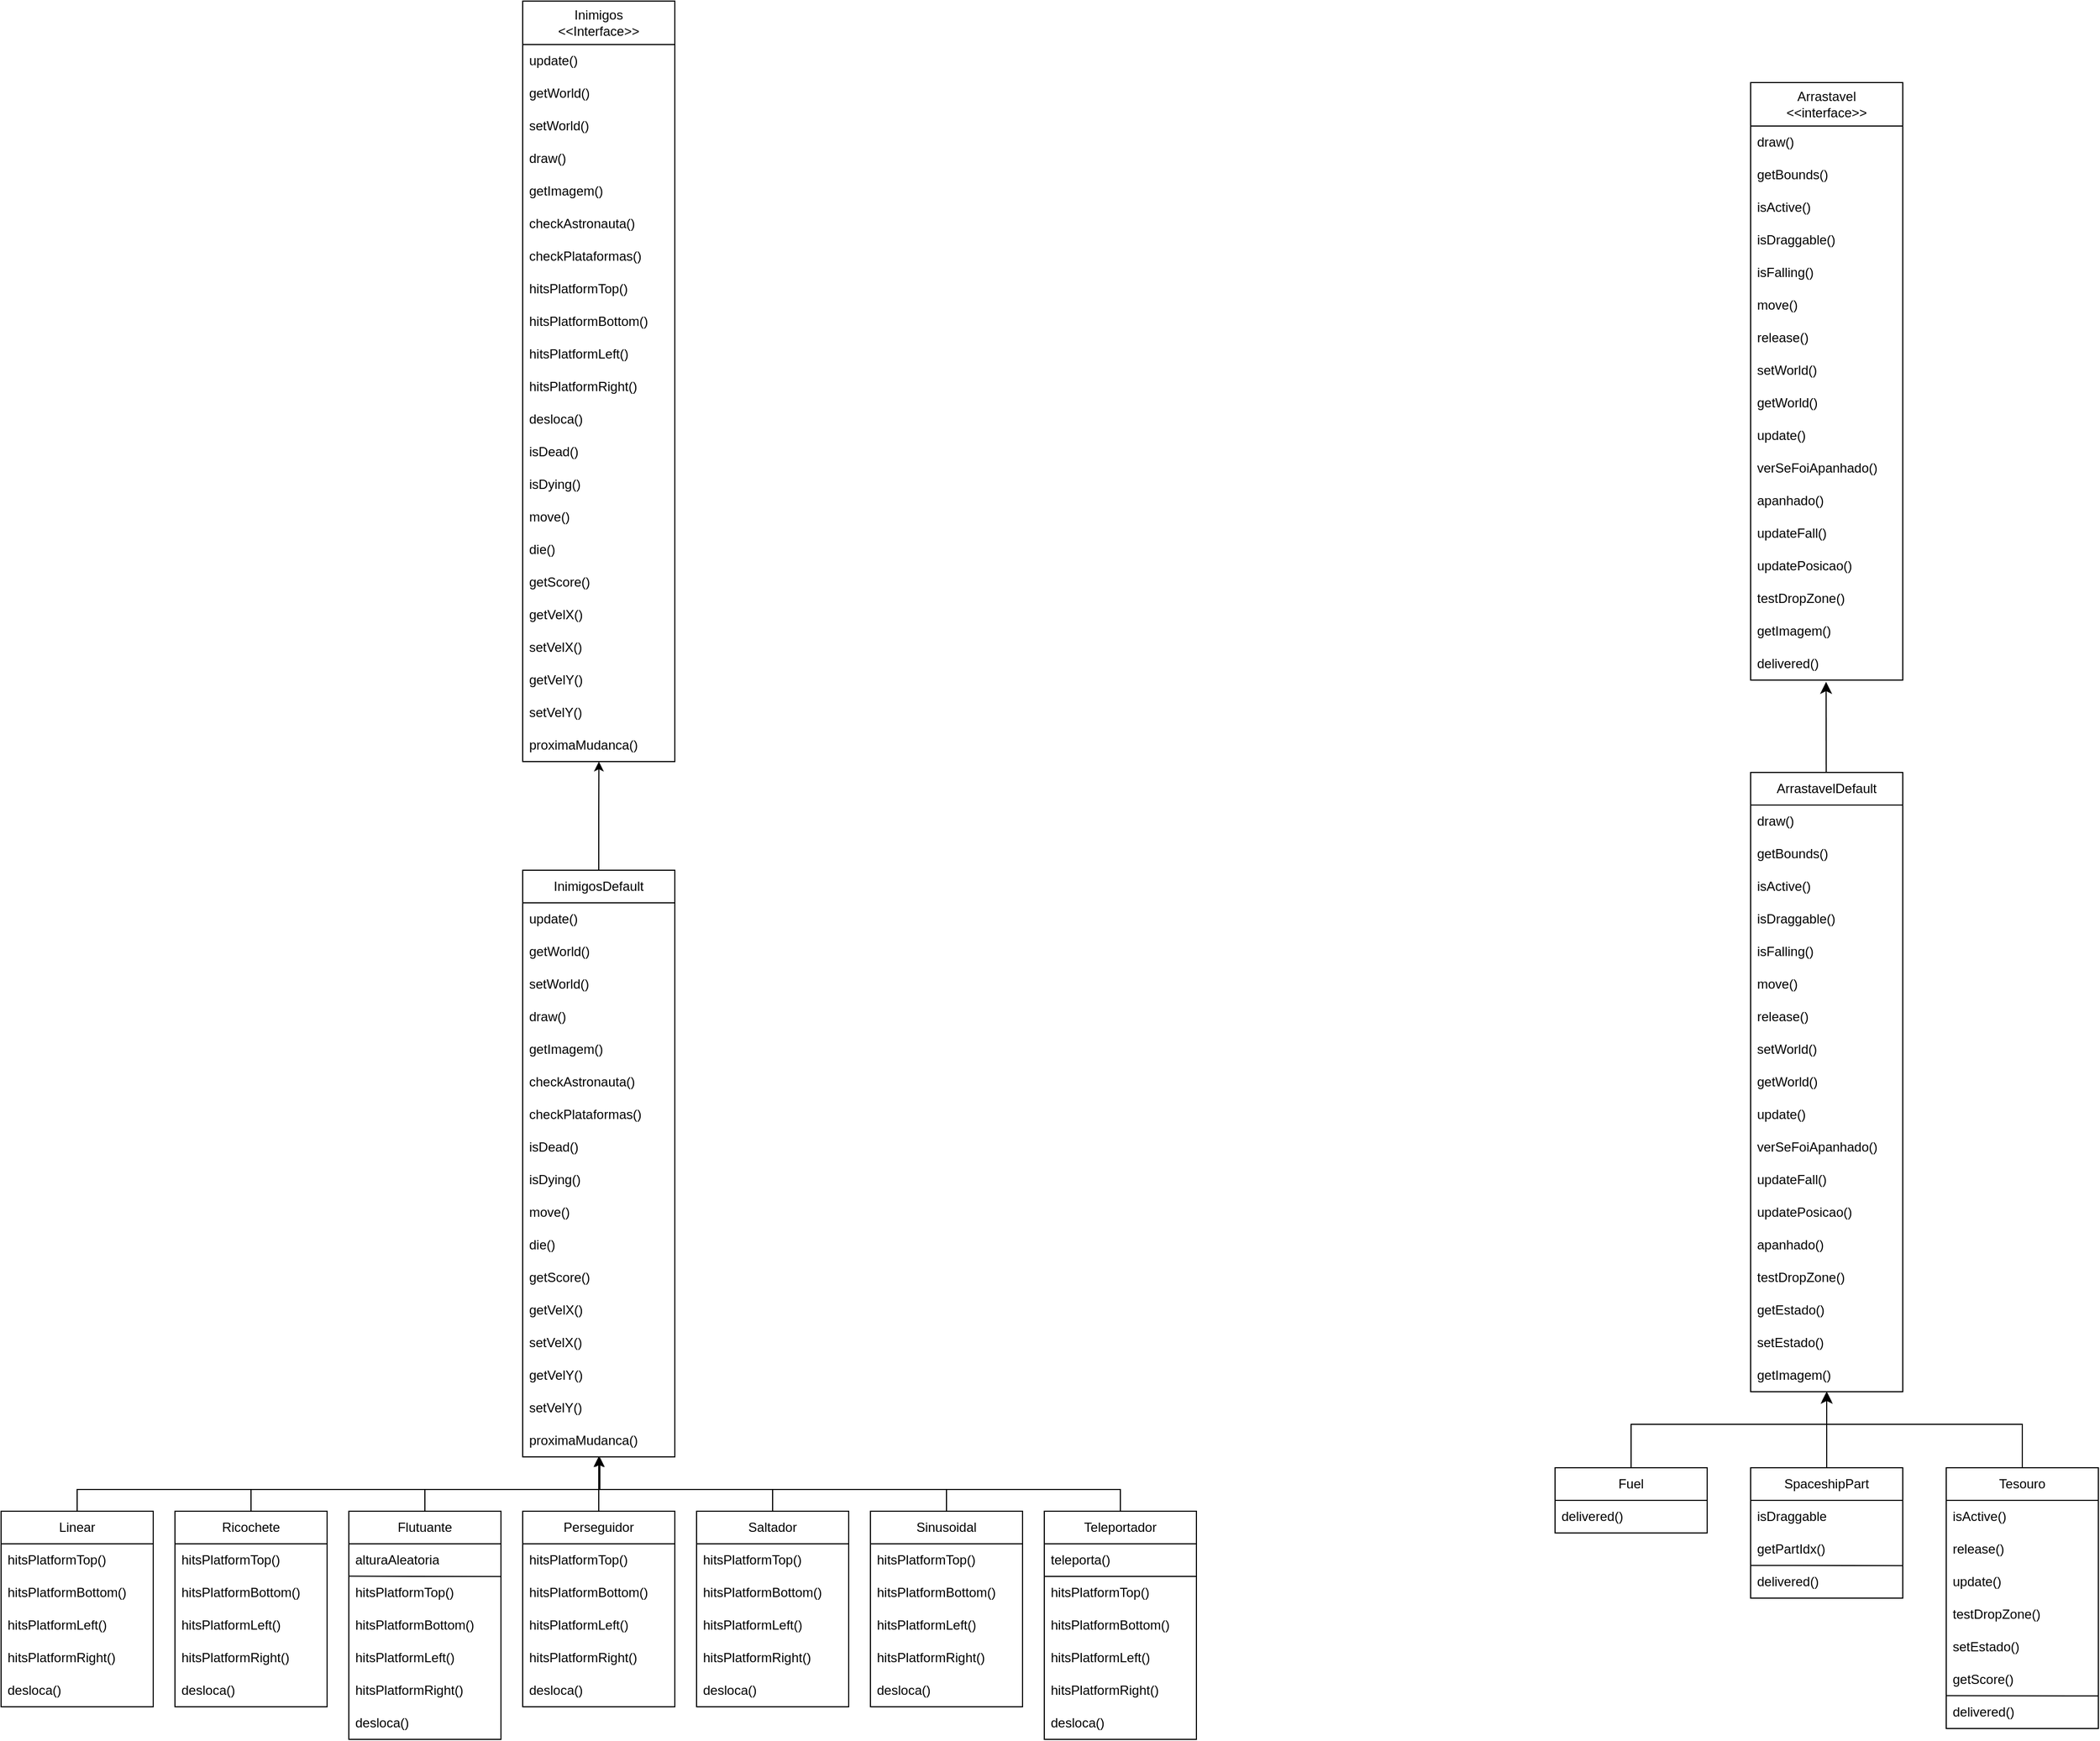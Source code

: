 <mxfile version="27.0.6">
  <diagram id="C5RBs43oDa-KdzZeNtuy" name="Page-1">
    <mxGraphModel dx="2977" dy="1703" grid="1" gridSize="10" guides="1" tooltips="1" connect="1" arrows="1" fold="1" page="1" pageScale="1" pageWidth="2200" pageHeight="1700" math="0" shadow="0">
      <root>
        <mxCell id="WIyWlLk6GJQsqaUBKTNV-0" />
        <mxCell id="WIyWlLk6GJQsqaUBKTNV-1" parent="WIyWlLk6GJQsqaUBKTNV-0" />
        <mxCell id="ZHWAbH3Y5k_qaBBGSIv_-0" value="&lt;div&gt;Inimigos&lt;/div&gt;&lt;div&gt;&amp;lt;&amp;lt;Interface&amp;gt;&amp;gt;&lt;/div&gt;" style="swimlane;fontStyle=0;childLayout=stackLayout;horizontal=1;startSize=40;horizontalStack=0;resizeParent=1;resizeParentMax=0;resizeLast=0;collapsible=1;marginBottom=0;whiteSpace=wrap;html=1;" parent="WIyWlLk6GJQsqaUBKTNV-1" vertex="1">
          <mxGeometry x="520" y="50" width="140" height="700" as="geometry" />
        </mxCell>
        <mxCell id="ZHWAbH3Y5k_qaBBGSIv_-1" value="update()" style="text;strokeColor=none;fillColor=none;align=left;verticalAlign=middle;spacingLeft=4;spacingRight=4;overflow=hidden;points=[[0,0.5],[1,0.5]];portConstraint=eastwest;rotatable=0;whiteSpace=wrap;html=1;" parent="ZHWAbH3Y5k_qaBBGSIv_-0" vertex="1">
          <mxGeometry y="40" width="140" height="30" as="geometry" />
        </mxCell>
        <mxCell id="ZHWAbH3Y5k_qaBBGSIv_-2" value="getWorld()" style="text;strokeColor=none;fillColor=none;align=left;verticalAlign=middle;spacingLeft=4;spacingRight=4;overflow=hidden;points=[[0,0.5],[1,0.5]];portConstraint=eastwest;rotatable=0;whiteSpace=wrap;html=1;" parent="ZHWAbH3Y5k_qaBBGSIv_-0" vertex="1">
          <mxGeometry y="70" width="140" height="30" as="geometry" />
        </mxCell>
        <mxCell id="ZHWAbH3Y5k_qaBBGSIv_-3" value="setWorld()" style="text;strokeColor=none;fillColor=none;align=left;verticalAlign=middle;spacingLeft=4;spacingRight=4;overflow=hidden;points=[[0,0.5],[1,0.5]];portConstraint=eastwest;rotatable=0;whiteSpace=wrap;html=1;" parent="ZHWAbH3Y5k_qaBBGSIv_-0" vertex="1">
          <mxGeometry y="100" width="140" height="30" as="geometry" />
        </mxCell>
        <mxCell id="ZHWAbH3Y5k_qaBBGSIv_-4" value="draw()" style="text;strokeColor=none;fillColor=none;align=left;verticalAlign=middle;spacingLeft=4;spacingRight=4;overflow=hidden;points=[[0,0.5],[1,0.5]];portConstraint=eastwest;rotatable=0;whiteSpace=wrap;html=1;" parent="ZHWAbH3Y5k_qaBBGSIv_-0" vertex="1">
          <mxGeometry y="130" width="140" height="30" as="geometry" />
        </mxCell>
        <mxCell id="ZHWAbH3Y5k_qaBBGSIv_-5" value="getImagem()" style="text;strokeColor=none;fillColor=none;align=left;verticalAlign=middle;spacingLeft=4;spacingRight=4;overflow=hidden;points=[[0,0.5],[1,0.5]];portConstraint=eastwest;rotatable=0;whiteSpace=wrap;html=1;" parent="ZHWAbH3Y5k_qaBBGSIv_-0" vertex="1">
          <mxGeometry y="160" width="140" height="30" as="geometry" />
        </mxCell>
        <mxCell id="ZHWAbH3Y5k_qaBBGSIv_-6" value="checkAstronauta()" style="text;strokeColor=none;fillColor=none;align=left;verticalAlign=middle;spacingLeft=4;spacingRight=4;overflow=hidden;points=[[0,0.5],[1,0.5]];portConstraint=eastwest;rotatable=0;whiteSpace=wrap;html=1;" parent="ZHWAbH3Y5k_qaBBGSIv_-0" vertex="1">
          <mxGeometry y="190" width="140" height="30" as="geometry" />
        </mxCell>
        <mxCell id="ZHWAbH3Y5k_qaBBGSIv_-7" value="checkPlataformas()" style="text;strokeColor=none;fillColor=none;align=left;verticalAlign=middle;spacingLeft=4;spacingRight=4;overflow=hidden;points=[[0,0.5],[1,0.5]];portConstraint=eastwest;rotatable=0;whiteSpace=wrap;html=1;" parent="ZHWAbH3Y5k_qaBBGSIv_-0" vertex="1">
          <mxGeometry y="220" width="140" height="30" as="geometry" />
        </mxCell>
        <mxCell id="ZHWAbH3Y5k_qaBBGSIv_-8" value="hitsPlatformTop()" style="text;strokeColor=none;fillColor=none;align=left;verticalAlign=middle;spacingLeft=4;spacingRight=4;overflow=hidden;points=[[0,0.5],[1,0.5]];portConstraint=eastwest;rotatable=0;whiteSpace=wrap;html=1;" parent="ZHWAbH3Y5k_qaBBGSIv_-0" vertex="1">
          <mxGeometry y="250" width="140" height="30" as="geometry" />
        </mxCell>
        <mxCell id="ZHWAbH3Y5k_qaBBGSIv_-9" value="hitsPlatformBottom()" style="text;strokeColor=none;fillColor=none;align=left;verticalAlign=middle;spacingLeft=4;spacingRight=4;overflow=hidden;points=[[0,0.5],[1,0.5]];portConstraint=eastwest;rotatable=0;whiteSpace=wrap;html=1;" parent="ZHWAbH3Y5k_qaBBGSIv_-0" vertex="1">
          <mxGeometry y="280" width="140" height="30" as="geometry" />
        </mxCell>
        <mxCell id="ZHWAbH3Y5k_qaBBGSIv_-10" value="hitsPlatformLeft()" style="text;strokeColor=none;fillColor=none;align=left;verticalAlign=middle;spacingLeft=4;spacingRight=4;overflow=hidden;points=[[0,0.5],[1,0.5]];portConstraint=eastwest;rotatable=0;whiteSpace=wrap;html=1;" parent="ZHWAbH3Y5k_qaBBGSIv_-0" vertex="1">
          <mxGeometry y="310" width="140" height="30" as="geometry" />
        </mxCell>
        <mxCell id="ZHWAbH3Y5k_qaBBGSIv_-11" value="hitsPlatformRight()" style="text;strokeColor=none;fillColor=none;align=left;verticalAlign=middle;spacingLeft=4;spacingRight=4;overflow=hidden;points=[[0,0.5],[1,0.5]];portConstraint=eastwest;rotatable=0;whiteSpace=wrap;html=1;" parent="ZHWAbH3Y5k_qaBBGSIv_-0" vertex="1">
          <mxGeometry y="340" width="140" height="30" as="geometry" />
        </mxCell>
        <mxCell id="ZHWAbH3Y5k_qaBBGSIv_-12" value="desloca()" style="text;strokeColor=none;fillColor=none;align=left;verticalAlign=middle;spacingLeft=4;spacingRight=4;overflow=hidden;points=[[0,0.5],[1,0.5]];portConstraint=eastwest;rotatable=0;whiteSpace=wrap;html=1;" parent="ZHWAbH3Y5k_qaBBGSIv_-0" vertex="1">
          <mxGeometry y="370" width="140" height="30" as="geometry" />
        </mxCell>
        <mxCell id="ZHWAbH3Y5k_qaBBGSIv_-13" value="isDead()" style="text;strokeColor=none;fillColor=none;align=left;verticalAlign=middle;spacingLeft=4;spacingRight=4;overflow=hidden;points=[[0,0.5],[1,0.5]];portConstraint=eastwest;rotatable=0;whiteSpace=wrap;html=1;" parent="ZHWAbH3Y5k_qaBBGSIv_-0" vertex="1">
          <mxGeometry y="400" width="140" height="30" as="geometry" />
        </mxCell>
        <mxCell id="ZHWAbH3Y5k_qaBBGSIv_-14" value="isDying()" style="text;strokeColor=none;fillColor=none;align=left;verticalAlign=middle;spacingLeft=4;spacingRight=4;overflow=hidden;points=[[0,0.5],[1,0.5]];portConstraint=eastwest;rotatable=0;whiteSpace=wrap;html=1;" parent="ZHWAbH3Y5k_qaBBGSIv_-0" vertex="1">
          <mxGeometry y="430" width="140" height="30" as="geometry" />
        </mxCell>
        <mxCell id="ZHWAbH3Y5k_qaBBGSIv_-15" value="move()" style="text;strokeColor=none;fillColor=none;align=left;verticalAlign=middle;spacingLeft=4;spacingRight=4;overflow=hidden;points=[[0,0.5],[1,0.5]];portConstraint=eastwest;rotatable=0;whiteSpace=wrap;html=1;" parent="ZHWAbH3Y5k_qaBBGSIv_-0" vertex="1">
          <mxGeometry y="460" width="140" height="30" as="geometry" />
        </mxCell>
        <mxCell id="ZHWAbH3Y5k_qaBBGSIv_-16" value="die()" style="text;strokeColor=none;fillColor=none;align=left;verticalAlign=middle;spacingLeft=4;spacingRight=4;overflow=hidden;points=[[0,0.5],[1,0.5]];portConstraint=eastwest;rotatable=0;whiteSpace=wrap;html=1;" parent="ZHWAbH3Y5k_qaBBGSIv_-0" vertex="1">
          <mxGeometry y="490" width="140" height="30" as="geometry" />
        </mxCell>
        <mxCell id="ZHWAbH3Y5k_qaBBGSIv_-17" value="getScore()" style="text;strokeColor=none;fillColor=none;align=left;verticalAlign=middle;spacingLeft=4;spacingRight=4;overflow=hidden;points=[[0,0.5],[1,0.5]];portConstraint=eastwest;rotatable=0;whiteSpace=wrap;html=1;" parent="ZHWAbH3Y5k_qaBBGSIv_-0" vertex="1">
          <mxGeometry y="520" width="140" height="30" as="geometry" />
        </mxCell>
        <mxCell id="ZHWAbH3Y5k_qaBBGSIv_-18" value="getVelX()" style="text;strokeColor=none;fillColor=none;align=left;verticalAlign=middle;spacingLeft=4;spacingRight=4;overflow=hidden;points=[[0,0.5],[1,0.5]];portConstraint=eastwest;rotatable=0;whiteSpace=wrap;html=1;" parent="ZHWAbH3Y5k_qaBBGSIv_-0" vertex="1">
          <mxGeometry y="550" width="140" height="30" as="geometry" />
        </mxCell>
        <mxCell id="ZHWAbH3Y5k_qaBBGSIv_-19" value="setVelX()" style="text;strokeColor=none;fillColor=none;align=left;verticalAlign=middle;spacingLeft=4;spacingRight=4;overflow=hidden;points=[[0,0.5],[1,0.5]];portConstraint=eastwest;rotatable=0;whiteSpace=wrap;html=1;" parent="ZHWAbH3Y5k_qaBBGSIv_-0" vertex="1">
          <mxGeometry y="580" width="140" height="30" as="geometry" />
        </mxCell>
        <mxCell id="ZHWAbH3Y5k_qaBBGSIv_-20" value="getVelY()" style="text;strokeColor=none;fillColor=none;align=left;verticalAlign=middle;spacingLeft=4;spacingRight=4;overflow=hidden;points=[[0,0.5],[1,0.5]];portConstraint=eastwest;rotatable=0;whiteSpace=wrap;html=1;" parent="ZHWAbH3Y5k_qaBBGSIv_-0" vertex="1">
          <mxGeometry y="610" width="140" height="30" as="geometry" />
        </mxCell>
        <mxCell id="ZHWAbH3Y5k_qaBBGSIv_-21" value="setVelY()" style="text;strokeColor=none;fillColor=none;align=left;verticalAlign=middle;spacingLeft=4;spacingRight=4;overflow=hidden;points=[[0,0.5],[1,0.5]];portConstraint=eastwest;rotatable=0;whiteSpace=wrap;html=1;" parent="ZHWAbH3Y5k_qaBBGSIv_-0" vertex="1">
          <mxGeometry y="640" width="140" height="30" as="geometry" />
        </mxCell>
        <mxCell id="ZHWAbH3Y5k_qaBBGSIv_-22" value="proximaMudanca()" style="text;strokeColor=none;fillColor=none;align=left;verticalAlign=middle;spacingLeft=4;spacingRight=4;overflow=hidden;points=[[0,0.5],[1,0.5]];portConstraint=eastwest;rotatable=0;whiteSpace=wrap;html=1;" parent="ZHWAbH3Y5k_qaBBGSIv_-0" vertex="1">
          <mxGeometry y="670" width="140" height="30" as="geometry" />
        </mxCell>
        <mxCell id="ZHWAbH3Y5k_qaBBGSIv_-23" value="InimigosDefault" style="swimlane;fontStyle=0;childLayout=stackLayout;horizontal=1;startSize=30;horizontalStack=0;resizeParent=1;resizeParentMax=0;resizeLast=0;collapsible=1;marginBottom=0;whiteSpace=wrap;html=1;" parent="WIyWlLk6GJQsqaUBKTNV-1" vertex="1">
          <mxGeometry x="520" y="850" width="140" height="540" as="geometry" />
        </mxCell>
        <mxCell id="ZHWAbH3Y5k_qaBBGSIv_-24" value="update()" style="text;strokeColor=none;fillColor=none;align=left;verticalAlign=middle;spacingLeft=4;spacingRight=4;overflow=hidden;points=[[0,0.5],[1,0.5]];portConstraint=eastwest;rotatable=0;whiteSpace=wrap;html=1;" parent="ZHWAbH3Y5k_qaBBGSIv_-23" vertex="1">
          <mxGeometry y="30" width="140" height="30" as="geometry" />
        </mxCell>
        <mxCell id="ZHWAbH3Y5k_qaBBGSIv_-25" value="getWorld()" style="text;strokeColor=none;fillColor=none;align=left;verticalAlign=middle;spacingLeft=4;spacingRight=4;overflow=hidden;points=[[0,0.5],[1,0.5]];portConstraint=eastwest;rotatable=0;whiteSpace=wrap;html=1;" parent="ZHWAbH3Y5k_qaBBGSIv_-23" vertex="1">
          <mxGeometry y="60" width="140" height="30" as="geometry" />
        </mxCell>
        <mxCell id="ZHWAbH3Y5k_qaBBGSIv_-26" value="setWorld()" style="text;strokeColor=none;fillColor=none;align=left;verticalAlign=middle;spacingLeft=4;spacingRight=4;overflow=hidden;points=[[0,0.5],[1,0.5]];portConstraint=eastwest;rotatable=0;whiteSpace=wrap;html=1;" parent="ZHWAbH3Y5k_qaBBGSIv_-23" vertex="1">
          <mxGeometry y="90" width="140" height="30" as="geometry" />
        </mxCell>
        <mxCell id="ZHWAbH3Y5k_qaBBGSIv_-27" value="draw()" style="text;strokeColor=none;fillColor=none;align=left;verticalAlign=middle;spacingLeft=4;spacingRight=4;overflow=hidden;points=[[0,0.5],[1,0.5]];portConstraint=eastwest;rotatable=0;whiteSpace=wrap;html=1;" parent="ZHWAbH3Y5k_qaBBGSIv_-23" vertex="1">
          <mxGeometry y="120" width="140" height="30" as="geometry" />
        </mxCell>
        <mxCell id="ZHWAbH3Y5k_qaBBGSIv_-28" value="getImagem()" style="text;strokeColor=none;fillColor=none;align=left;verticalAlign=middle;spacingLeft=4;spacingRight=4;overflow=hidden;points=[[0,0.5],[1,0.5]];portConstraint=eastwest;rotatable=0;whiteSpace=wrap;html=1;" parent="ZHWAbH3Y5k_qaBBGSIv_-23" vertex="1">
          <mxGeometry y="150" width="140" height="30" as="geometry" />
        </mxCell>
        <mxCell id="ZHWAbH3Y5k_qaBBGSIv_-29" value="checkAstronauta()" style="text;strokeColor=none;fillColor=none;align=left;verticalAlign=middle;spacingLeft=4;spacingRight=4;overflow=hidden;points=[[0,0.5],[1,0.5]];portConstraint=eastwest;rotatable=0;whiteSpace=wrap;html=1;" parent="ZHWAbH3Y5k_qaBBGSIv_-23" vertex="1">
          <mxGeometry y="180" width="140" height="30" as="geometry" />
        </mxCell>
        <mxCell id="ZHWAbH3Y5k_qaBBGSIv_-30" value="checkPlataformas()" style="text;strokeColor=none;fillColor=none;align=left;verticalAlign=middle;spacingLeft=4;spacingRight=4;overflow=hidden;points=[[0,0.5],[1,0.5]];portConstraint=eastwest;rotatable=0;whiteSpace=wrap;html=1;" parent="ZHWAbH3Y5k_qaBBGSIv_-23" vertex="1">
          <mxGeometry y="210" width="140" height="30" as="geometry" />
        </mxCell>
        <mxCell id="ZHWAbH3Y5k_qaBBGSIv_-31" value="isDead()" style="text;strokeColor=none;fillColor=none;align=left;verticalAlign=middle;spacingLeft=4;spacingRight=4;overflow=hidden;points=[[0,0.5],[1,0.5]];portConstraint=eastwest;rotatable=0;whiteSpace=wrap;html=1;" parent="ZHWAbH3Y5k_qaBBGSIv_-23" vertex="1">
          <mxGeometry y="240" width="140" height="30" as="geometry" />
        </mxCell>
        <mxCell id="ZHWAbH3Y5k_qaBBGSIv_-32" value="isDying()" style="text;strokeColor=none;fillColor=none;align=left;verticalAlign=middle;spacingLeft=4;spacingRight=4;overflow=hidden;points=[[0,0.5],[1,0.5]];portConstraint=eastwest;rotatable=0;whiteSpace=wrap;html=1;" parent="ZHWAbH3Y5k_qaBBGSIv_-23" vertex="1">
          <mxGeometry y="270" width="140" height="30" as="geometry" />
        </mxCell>
        <mxCell id="ZHWAbH3Y5k_qaBBGSIv_-33" value="move()" style="text;strokeColor=none;fillColor=none;align=left;verticalAlign=middle;spacingLeft=4;spacingRight=4;overflow=hidden;points=[[0,0.5],[1,0.5]];portConstraint=eastwest;rotatable=0;whiteSpace=wrap;html=1;" parent="ZHWAbH3Y5k_qaBBGSIv_-23" vertex="1">
          <mxGeometry y="300" width="140" height="30" as="geometry" />
        </mxCell>
        <mxCell id="ZHWAbH3Y5k_qaBBGSIv_-34" value="die()" style="text;strokeColor=none;fillColor=none;align=left;verticalAlign=middle;spacingLeft=4;spacingRight=4;overflow=hidden;points=[[0,0.5],[1,0.5]];portConstraint=eastwest;rotatable=0;whiteSpace=wrap;html=1;" parent="ZHWAbH3Y5k_qaBBGSIv_-23" vertex="1">
          <mxGeometry y="330" width="140" height="30" as="geometry" />
        </mxCell>
        <mxCell id="ZHWAbH3Y5k_qaBBGSIv_-35" value="getScore()" style="text;strokeColor=none;fillColor=none;align=left;verticalAlign=middle;spacingLeft=4;spacingRight=4;overflow=hidden;points=[[0,0.5],[1,0.5]];portConstraint=eastwest;rotatable=0;whiteSpace=wrap;html=1;" parent="ZHWAbH3Y5k_qaBBGSIv_-23" vertex="1">
          <mxGeometry y="360" width="140" height="30" as="geometry" />
        </mxCell>
        <mxCell id="ZHWAbH3Y5k_qaBBGSIv_-36" value="getVelX()" style="text;strokeColor=none;fillColor=none;align=left;verticalAlign=middle;spacingLeft=4;spacingRight=4;overflow=hidden;points=[[0,0.5],[1,0.5]];portConstraint=eastwest;rotatable=0;whiteSpace=wrap;html=1;" parent="ZHWAbH3Y5k_qaBBGSIv_-23" vertex="1">
          <mxGeometry y="390" width="140" height="30" as="geometry" />
        </mxCell>
        <mxCell id="ZHWAbH3Y5k_qaBBGSIv_-37" value="setVelX()" style="text;strokeColor=none;fillColor=none;align=left;verticalAlign=middle;spacingLeft=4;spacingRight=4;overflow=hidden;points=[[0,0.5],[1,0.5]];portConstraint=eastwest;rotatable=0;whiteSpace=wrap;html=1;" parent="ZHWAbH3Y5k_qaBBGSIv_-23" vertex="1">
          <mxGeometry y="420" width="140" height="30" as="geometry" />
        </mxCell>
        <mxCell id="ZHWAbH3Y5k_qaBBGSIv_-38" value="getVelY()" style="text;strokeColor=none;fillColor=none;align=left;verticalAlign=middle;spacingLeft=4;spacingRight=4;overflow=hidden;points=[[0,0.5],[1,0.5]];portConstraint=eastwest;rotatable=0;whiteSpace=wrap;html=1;" parent="ZHWAbH3Y5k_qaBBGSIv_-23" vertex="1">
          <mxGeometry y="450" width="140" height="30" as="geometry" />
        </mxCell>
        <mxCell id="ZHWAbH3Y5k_qaBBGSIv_-39" value="setVelY()" style="text;strokeColor=none;fillColor=none;align=left;verticalAlign=middle;spacingLeft=4;spacingRight=4;overflow=hidden;points=[[0,0.5],[1,0.5]];portConstraint=eastwest;rotatable=0;whiteSpace=wrap;html=1;" parent="ZHWAbH3Y5k_qaBBGSIv_-23" vertex="1">
          <mxGeometry y="480" width="140" height="30" as="geometry" />
        </mxCell>
        <mxCell id="ZHWAbH3Y5k_qaBBGSIv_-40" value="proximaMudanca()" style="text;strokeColor=none;fillColor=none;align=left;verticalAlign=middle;spacingLeft=4;spacingRight=4;overflow=hidden;points=[[0,0.5],[1,0.5]];portConstraint=eastwest;rotatable=0;whiteSpace=wrap;html=1;" parent="ZHWAbH3Y5k_qaBBGSIv_-23" vertex="1">
          <mxGeometry y="510" width="140" height="30" as="geometry" />
        </mxCell>
        <mxCell id="ZHWAbH3Y5k_qaBBGSIv_-81" style="edgeStyle=orthogonalEdgeStyle;rounded=0;orthogonalLoop=1;jettySize=auto;html=1;" parent="WIyWlLk6GJQsqaUBKTNV-1" source="ZHWAbH3Y5k_qaBBGSIv_-42" edge="1">
          <mxGeometry relative="1" as="geometry">
            <mxPoint x="590" y="1390" as="targetPoint" />
            <Array as="points">
              <mxPoint x="110" y="1420" />
              <mxPoint x="590" y="1420" />
              <mxPoint x="590" y="1390" />
            </Array>
          </mxGeometry>
        </mxCell>
        <mxCell id="ZHWAbH3Y5k_qaBBGSIv_-42" value="&lt;div&gt;Linear&lt;/div&gt;" style="swimlane;fontStyle=0;childLayout=stackLayout;horizontal=1;startSize=30;horizontalStack=0;resizeParent=1;resizeParentMax=0;resizeLast=0;collapsible=1;marginBottom=0;whiteSpace=wrap;html=1;" parent="WIyWlLk6GJQsqaUBKTNV-1" vertex="1">
          <mxGeometry x="40" y="1440" width="140" height="180" as="geometry" />
        </mxCell>
        <mxCell id="ZHWAbH3Y5k_qaBBGSIv_-43" value="hitsPlatformTop()" style="text;strokeColor=none;fillColor=none;align=left;verticalAlign=middle;spacingLeft=4;spacingRight=4;overflow=hidden;points=[[0,0.5],[1,0.5]];portConstraint=eastwest;rotatable=0;whiteSpace=wrap;html=1;" parent="ZHWAbH3Y5k_qaBBGSIv_-42" vertex="1">
          <mxGeometry y="30" width="140" height="30" as="geometry" />
        </mxCell>
        <mxCell id="ZHWAbH3Y5k_qaBBGSIv_-44" value="hitsPlatformBottom()" style="text;strokeColor=none;fillColor=none;align=left;verticalAlign=middle;spacingLeft=4;spacingRight=4;overflow=hidden;points=[[0,0.5],[1,0.5]];portConstraint=eastwest;rotatable=0;whiteSpace=wrap;html=1;" parent="ZHWAbH3Y5k_qaBBGSIv_-42" vertex="1">
          <mxGeometry y="60" width="140" height="30" as="geometry" />
        </mxCell>
        <mxCell id="ZHWAbH3Y5k_qaBBGSIv_-45" value="hitsPlatformLeft()" style="text;strokeColor=none;fillColor=none;align=left;verticalAlign=middle;spacingLeft=4;spacingRight=4;overflow=hidden;points=[[0,0.5],[1,0.5]];portConstraint=eastwest;rotatable=0;whiteSpace=wrap;html=1;" parent="ZHWAbH3Y5k_qaBBGSIv_-42" vertex="1">
          <mxGeometry y="90" width="140" height="30" as="geometry" />
        </mxCell>
        <mxCell id="ZHWAbH3Y5k_qaBBGSIv_-85" value="hitsPlatformRight()" style="text;strokeColor=none;fillColor=none;align=left;verticalAlign=middle;spacingLeft=4;spacingRight=4;overflow=hidden;points=[[0,0.5],[1,0.5]];portConstraint=eastwest;rotatable=0;whiteSpace=wrap;html=1;" parent="ZHWAbH3Y5k_qaBBGSIv_-42" vertex="1">
          <mxGeometry y="120" width="140" height="30" as="geometry" />
        </mxCell>
        <mxCell id="ZHWAbH3Y5k_qaBBGSIv_-86" value="desloca()" style="text;strokeColor=none;fillColor=none;align=left;verticalAlign=middle;spacingLeft=4;spacingRight=4;overflow=hidden;points=[[0,0.5],[1,0.5]];portConstraint=eastwest;rotatable=0;whiteSpace=wrap;html=1;" parent="ZHWAbH3Y5k_qaBBGSIv_-42" vertex="1">
          <mxGeometry y="150" width="140" height="30" as="geometry" />
        </mxCell>
        <mxCell id="ZHWAbH3Y5k_qaBBGSIv_-80" style="edgeStyle=orthogonalEdgeStyle;rounded=0;orthogonalLoop=1;jettySize=auto;html=1;" parent="WIyWlLk6GJQsqaUBKTNV-1" source="ZHWAbH3Y5k_qaBBGSIv_-46" edge="1">
          <mxGeometry relative="1" as="geometry">
            <mxPoint x="590.968" y="1390" as="targetPoint" />
            <Array as="points">
              <mxPoint x="270" y="1420" />
              <mxPoint x="590" y="1420" />
              <mxPoint x="590" y="1390" />
            </Array>
          </mxGeometry>
        </mxCell>
        <mxCell id="ZHWAbH3Y5k_qaBBGSIv_-46" value="Ricochete" style="swimlane;fontStyle=0;childLayout=stackLayout;horizontal=1;startSize=30;horizontalStack=0;resizeParent=1;resizeParentMax=0;resizeLast=0;collapsible=1;marginBottom=0;whiteSpace=wrap;html=1;" parent="WIyWlLk6GJQsqaUBKTNV-1" vertex="1">
          <mxGeometry x="200" y="1440" width="140" height="180" as="geometry" />
        </mxCell>
        <mxCell id="ZHWAbH3Y5k_qaBBGSIv_-47" value="hitsPlatformTop()" style="text;strokeColor=none;fillColor=none;align=left;verticalAlign=middle;spacingLeft=4;spacingRight=4;overflow=hidden;points=[[0,0.5],[1,0.5]];portConstraint=eastwest;rotatable=0;whiteSpace=wrap;html=1;" parent="ZHWAbH3Y5k_qaBBGSIv_-46" vertex="1">
          <mxGeometry y="30" width="140" height="30" as="geometry" />
        </mxCell>
        <mxCell id="ZHWAbH3Y5k_qaBBGSIv_-48" value="hitsPlatformBottom()" style="text;strokeColor=none;fillColor=none;align=left;verticalAlign=middle;spacingLeft=4;spacingRight=4;overflow=hidden;points=[[0,0.5],[1,0.5]];portConstraint=eastwest;rotatable=0;whiteSpace=wrap;html=1;" parent="ZHWAbH3Y5k_qaBBGSIv_-46" vertex="1">
          <mxGeometry y="60" width="140" height="30" as="geometry" />
        </mxCell>
        <mxCell id="ZHWAbH3Y5k_qaBBGSIv_-49" value="hitsPlatformLeft()" style="text;strokeColor=none;fillColor=none;align=left;verticalAlign=middle;spacingLeft=4;spacingRight=4;overflow=hidden;points=[[0,0.5],[1,0.5]];portConstraint=eastwest;rotatable=0;whiteSpace=wrap;html=1;" parent="ZHWAbH3Y5k_qaBBGSIv_-46" vertex="1">
          <mxGeometry y="90" width="140" height="30" as="geometry" />
        </mxCell>
        <mxCell id="ZHWAbH3Y5k_qaBBGSIv_-87" value="hitsPlatformRight()" style="text;strokeColor=none;fillColor=none;align=left;verticalAlign=middle;spacingLeft=4;spacingRight=4;overflow=hidden;points=[[0,0.5],[1,0.5]];portConstraint=eastwest;rotatable=0;whiteSpace=wrap;html=1;" parent="ZHWAbH3Y5k_qaBBGSIv_-46" vertex="1">
          <mxGeometry y="120" width="140" height="30" as="geometry" />
        </mxCell>
        <mxCell id="ZHWAbH3Y5k_qaBBGSIv_-88" value="desloca()" style="text;strokeColor=none;fillColor=none;align=left;verticalAlign=middle;spacingLeft=4;spacingRight=4;overflow=hidden;points=[[0,0.5],[1,0.5]];portConstraint=eastwest;rotatable=0;whiteSpace=wrap;html=1;" parent="ZHWAbH3Y5k_qaBBGSIv_-46" vertex="1">
          <mxGeometry y="150" width="140" height="30" as="geometry" />
        </mxCell>
        <mxCell id="ZHWAbH3Y5k_qaBBGSIv_-79" style="edgeStyle=orthogonalEdgeStyle;rounded=0;orthogonalLoop=1;jettySize=auto;html=1;" parent="WIyWlLk6GJQsqaUBKTNV-1" source="ZHWAbH3Y5k_qaBBGSIv_-50" edge="1">
          <mxGeometry relative="1" as="geometry">
            <mxPoint x="590" y="1390" as="targetPoint" />
            <Array as="points">
              <mxPoint x="430" y="1420" />
              <mxPoint x="590" y="1420" />
            </Array>
          </mxGeometry>
        </mxCell>
        <mxCell id="ZHWAbH3Y5k_qaBBGSIv_-50" value="Flutuante" style="swimlane;fontStyle=0;childLayout=stackLayout;horizontal=1;startSize=30;horizontalStack=0;resizeParent=1;resizeParentMax=0;resizeLast=0;collapsible=1;marginBottom=0;whiteSpace=wrap;html=1;" parent="WIyWlLk6GJQsqaUBKTNV-1" vertex="1">
          <mxGeometry x="360" y="1440" width="140" height="210" as="geometry" />
        </mxCell>
        <mxCell id="ZHWAbH3Y5k_qaBBGSIv_-91" value="alturaAleatoria" style="text;strokeColor=none;fillColor=none;align=left;verticalAlign=middle;spacingLeft=4;spacingRight=4;overflow=hidden;points=[[0,0.5],[1,0.5]];portConstraint=eastwest;rotatable=0;whiteSpace=wrap;html=1;" parent="ZHWAbH3Y5k_qaBBGSIv_-50" vertex="1">
          <mxGeometry y="30" width="140" height="30" as="geometry" />
        </mxCell>
        <mxCell id="ZHWAbH3Y5k_qaBBGSIv_-51" value="hitsPlatformTop()" style="text;strokeColor=none;fillColor=none;align=left;verticalAlign=middle;spacingLeft=4;spacingRight=4;overflow=hidden;points=[[0,0.5],[1,0.5]];portConstraint=eastwest;rotatable=0;whiteSpace=wrap;html=1;" parent="ZHWAbH3Y5k_qaBBGSIv_-50" vertex="1">
          <mxGeometry y="60" width="140" height="30" as="geometry" />
        </mxCell>
        <mxCell id="ZHWAbH3Y5k_qaBBGSIv_-52" value="hitsPlatformBottom()" style="text;strokeColor=none;fillColor=none;align=left;verticalAlign=middle;spacingLeft=4;spacingRight=4;overflow=hidden;points=[[0,0.5],[1,0.5]];portConstraint=eastwest;rotatable=0;whiteSpace=wrap;html=1;" parent="ZHWAbH3Y5k_qaBBGSIv_-50" vertex="1">
          <mxGeometry y="90" width="140" height="30" as="geometry" />
        </mxCell>
        <mxCell id="ZHWAbH3Y5k_qaBBGSIv_-53" value="hitsPlatformLeft()" style="text;strokeColor=none;fillColor=none;align=left;verticalAlign=middle;spacingLeft=4;spacingRight=4;overflow=hidden;points=[[0,0.5],[1,0.5]];portConstraint=eastwest;rotatable=0;whiteSpace=wrap;html=1;" parent="ZHWAbH3Y5k_qaBBGSIv_-50" vertex="1">
          <mxGeometry y="120" width="140" height="30" as="geometry" />
        </mxCell>
        <mxCell id="ZHWAbH3Y5k_qaBBGSIv_-89" value="hitsPlatformRight()" style="text;strokeColor=none;fillColor=none;align=left;verticalAlign=middle;spacingLeft=4;spacingRight=4;overflow=hidden;points=[[0,0.5],[1,0.5]];portConstraint=eastwest;rotatable=0;whiteSpace=wrap;html=1;" parent="ZHWAbH3Y5k_qaBBGSIv_-50" vertex="1">
          <mxGeometry y="150" width="140" height="30" as="geometry" />
        </mxCell>
        <mxCell id="ZHWAbH3Y5k_qaBBGSIv_-90" value="desloca()" style="text;strokeColor=none;fillColor=none;align=left;verticalAlign=middle;spacingLeft=4;spacingRight=4;overflow=hidden;points=[[0,0.5],[1,0.5]];portConstraint=eastwest;rotatable=0;whiteSpace=wrap;html=1;" parent="ZHWAbH3Y5k_qaBBGSIv_-50" vertex="1">
          <mxGeometry y="180" width="140" height="30" as="geometry" />
        </mxCell>
        <mxCell id="ZHWAbH3Y5k_qaBBGSIv_-54" value="Perseguidor" style="swimlane;fontStyle=0;childLayout=stackLayout;horizontal=1;startSize=30;horizontalStack=0;resizeParent=1;resizeParentMax=0;resizeLast=0;collapsible=1;marginBottom=0;whiteSpace=wrap;html=1;" parent="WIyWlLk6GJQsqaUBKTNV-1" vertex="1">
          <mxGeometry x="520" y="1440" width="140" height="180" as="geometry" />
        </mxCell>
        <mxCell id="ZHWAbH3Y5k_qaBBGSIv_-55" value="hitsPlatformTop()" style="text;strokeColor=none;fillColor=none;align=left;verticalAlign=middle;spacingLeft=4;spacingRight=4;overflow=hidden;points=[[0,0.5],[1,0.5]];portConstraint=eastwest;rotatable=0;whiteSpace=wrap;html=1;" parent="ZHWAbH3Y5k_qaBBGSIv_-54" vertex="1">
          <mxGeometry y="30" width="140" height="30" as="geometry" />
        </mxCell>
        <mxCell id="ZHWAbH3Y5k_qaBBGSIv_-56" value="hitsPlatformBottom()" style="text;strokeColor=none;fillColor=none;align=left;verticalAlign=middle;spacingLeft=4;spacingRight=4;overflow=hidden;points=[[0,0.5],[1,0.5]];portConstraint=eastwest;rotatable=0;whiteSpace=wrap;html=1;" parent="ZHWAbH3Y5k_qaBBGSIv_-54" vertex="1">
          <mxGeometry y="60" width="140" height="30" as="geometry" />
        </mxCell>
        <mxCell id="ZHWAbH3Y5k_qaBBGSIv_-57" value="hitsPlatformLeft()" style="text;strokeColor=none;fillColor=none;align=left;verticalAlign=middle;spacingLeft=4;spacingRight=4;overflow=hidden;points=[[0,0.5],[1,0.5]];portConstraint=eastwest;rotatable=0;whiteSpace=wrap;html=1;" parent="ZHWAbH3Y5k_qaBBGSIv_-54" vertex="1">
          <mxGeometry y="90" width="140" height="30" as="geometry" />
        </mxCell>
        <mxCell id="ZHWAbH3Y5k_qaBBGSIv_-93" value="hitsPlatformRight()" style="text;strokeColor=none;fillColor=none;align=left;verticalAlign=middle;spacingLeft=4;spacingRight=4;overflow=hidden;points=[[0,0.5],[1,0.5]];portConstraint=eastwest;rotatable=0;whiteSpace=wrap;html=1;" parent="ZHWAbH3Y5k_qaBBGSIv_-54" vertex="1">
          <mxGeometry y="120" width="140" height="30" as="geometry" />
        </mxCell>
        <mxCell id="ZHWAbH3Y5k_qaBBGSIv_-94" value="desloca()" style="text;strokeColor=none;fillColor=none;align=left;verticalAlign=middle;spacingLeft=4;spacingRight=4;overflow=hidden;points=[[0,0.5],[1,0.5]];portConstraint=eastwest;rotatable=0;whiteSpace=wrap;html=1;" parent="ZHWAbH3Y5k_qaBBGSIv_-54" vertex="1">
          <mxGeometry y="150" width="140" height="30" as="geometry" />
        </mxCell>
        <mxCell id="ZHWAbH3Y5k_qaBBGSIv_-83" style="edgeStyle=orthogonalEdgeStyle;rounded=0;orthogonalLoop=1;jettySize=auto;html=1;" parent="WIyWlLk6GJQsqaUBKTNV-1" source="ZHWAbH3Y5k_qaBBGSIv_-58" edge="1">
          <mxGeometry relative="1" as="geometry">
            <mxPoint x="590" y="1390" as="targetPoint" />
            <Array as="points">
              <mxPoint x="910" y="1420" />
              <mxPoint x="590" y="1420" />
              <mxPoint x="590" y="1390" />
            </Array>
          </mxGeometry>
        </mxCell>
        <mxCell id="ZHWAbH3Y5k_qaBBGSIv_-58" value="Sinusoidal" style="swimlane;fontStyle=0;childLayout=stackLayout;horizontal=1;startSize=30;horizontalStack=0;resizeParent=1;resizeParentMax=0;resizeLast=0;collapsible=1;marginBottom=0;whiteSpace=wrap;html=1;" parent="WIyWlLk6GJQsqaUBKTNV-1" vertex="1">
          <mxGeometry x="840" y="1440" width="140" height="180" as="geometry" />
        </mxCell>
        <mxCell id="ZHWAbH3Y5k_qaBBGSIv_-59" value="hitsPlatformTop()" style="text;strokeColor=none;fillColor=none;align=left;verticalAlign=middle;spacingLeft=4;spacingRight=4;overflow=hidden;points=[[0,0.5],[1,0.5]];portConstraint=eastwest;rotatable=0;whiteSpace=wrap;html=1;" parent="ZHWAbH3Y5k_qaBBGSIv_-58" vertex="1">
          <mxGeometry y="30" width="140" height="30" as="geometry" />
        </mxCell>
        <mxCell id="ZHWAbH3Y5k_qaBBGSIv_-60" value="hitsPlatformBottom()" style="text;strokeColor=none;fillColor=none;align=left;verticalAlign=middle;spacingLeft=4;spacingRight=4;overflow=hidden;points=[[0,0.5],[1,0.5]];portConstraint=eastwest;rotatable=0;whiteSpace=wrap;html=1;" parent="ZHWAbH3Y5k_qaBBGSIv_-58" vertex="1">
          <mxGeometry y="60" width="140" height="30" as="geometry" />
        </mxCell>
        <mxCell id="ZHWAbH3Y5k_qaBBGSIv_-61" value="hitsPlatformLeft()" style="text;strokeColor=none;fillColor=none;align=left;verticalAlign=middle;spacingLeft=4;spacingRight=4;overflow=hidden;points=[[0,0.5],[1,0.5]];portConstraint=eastwest;rotatable=0;whiteSpace=wrap;html=1;" parent="ZHWAbH3Y5k_qaBBGSIv_-58" vertex="1">
          <mxGeometry y="90" width="140" height="30" as="geometry" />
        </mxCell>
        <mxCell id="ZHWAbH3Y5k_qaBBGSIv_-97" value="hitsPlatformRight()" style="text;strokeColor=none;fillColor=none;align=left;verticalAlign=middle;spacingLeft=4;spacingRight=4;overflow=hidden;points=[[0,0.5],[1,0.5]];portConstraint=eastwest;rotatable=0;whiteSpace=wrap;html=1;" parent="ZHWAbH3Y5k_qaBBGSIv_-58" vertex="1">
          <mxGeometry y="120" width="140" height="30" as="geometry" />
        </mxCell>
        <mxCell id="ZHWAbH3Y5k_qaBBGSIv_-98" value="desloca()" style="text;strokeColor=none;fillColor=none;align=left;verticalAlign=middle;spacingLeft=4;spacingRight=4;overflow=hidden;points=[[0,0.5],[1,0.5]];portConstraint=eastwest;rotatable=0;whiteSpace=wrap;html=1;" parent="ZHWAbH3Y5k_qaBBGSIv_-58" vertex="1">
          <mxGeometry y="150" width="140" height="30" as="geometry" />
        </mxCell>
        <mxCell id="ZHWAbH3Y5k_qaBBGSIv_-82" style="edgeStyle=orthogonalEdgeStyle;rounded=0;orthogonalLoop=1;jettySize=auto;html=1;" parent="WIyWlLk6GJQsqaUBKTNV-1" source="ZHWAbH3Y5k_qaBBGSIv_-62" edge="1">
          <mxGeometry relative="1" as="geometry">
            <mxPoint x="590" y="1390" as="targetPoint" />
            <Array as="points">
              <mxPoint x="750" y="1420" />
              <mxPoint x="590" y="1420" />
            </Array>
          </mxGeometry>
        </mxCell>
        <mxCell id="ZHWAbH3Y5k_qaBBGSIv_-62" value="Saltador" style="swimlane;fontStyle=0;childLayout=stackLayout;horizontal=1;startSize=30;horizontalStack=0;resizeParent=1;resizeParentMax=0;resizeLast=0;collapsible=1;marginBottom=0;whiteSpace=wrap;html=1;" parent="WIyWlLk6GJQsqaUBKTNV-1" vertex="1">
          <mxGeometry x="680" y="1440" width="140" height="180" as="geometry" />
        </mxCell>
        <mxCell id="ZHWAbH3Y5k_qaBBGSIv_-63" value="hitsPlatformTop()" style="text;strokeColor=none;fillColor=none;align=left;verticalAlign=middle;spacingLeft=4;spacingRight=4;overflow=hidden;points=[[0,0.5],[1,0.5]];portConstraint=eastwest;rotatable=0;whiteSpace=wrap;html=1;" parent="ZHWAbH3Y5k_qaBBGSIv_-62" vertex="1">
          <mxGeometry y="30" width="140" height="30" as="geometry" />
        </mxCell>
        <mxCell id="ZHWAbH3Y5k_qaBBGSIv_-64" value="hitsPlatformBottom()" style="text;strokeColor=none;fillColor=none;align=left;verticalAlign=middle;spacingLeft=4;spacingRight=4;overflow=hidden;points=[[0,0.5],[1,0.5]];portConstraint=eastwest;rotatable=0;whiteSpace=wrap;html=1;" parent="ZHWAbH3Y5k_qaBBGSIv_-62" vertex="1">
          <mxGeometry y="60" width="140" height="30" as="geometry" />
        </mxCell>
        <mxCell id="ZHWAbH3Y5k_qaBBGSIv_-65" value="hitsPlatformLeft()" style="text;strokeColor=none;fillColor=none;align=left;verticalAlign=middle;spacingLeft=4;spacingRight=4;overflow=hidden;points=[[0,0.5],[1,0.5]];portConstraint=eastwest;rotatable=0;whiteSpace=wrap;html=1;" parent="ZHWAbH3Y5k_qaBBGSIv_-62" vertex="1">
          <mxGeometry y="90" width="140" height="30" as="geometry" />
        </mxCell>
        <mxCell id="ZHWAbH3Y5k_qaBBGSIv_-95" value="hitsPlatformRight()" style="text;strokeColor=none;fillColor=none;align=left;verticalAlign=middle;spacingLeft=4;spacingRight=4;overflow=hidden;points=[[0,0.5],[1,0.5]];portConstraint=eastwest;rotatable=0;whiteSpace=wrap;html=1;" parent="ZHWAbH3Y5k_qaBBGSIv_-62" vertex="1">
          <mxGeometry y="120" width="140" height="30" as="geometry" />
        </mxCell>
        <mxCell id="ZHWAbH3Y5k_qaBBGSIv_-96" value="desloca()" style="text;strokeColor=none;fillColor=none;align=left;verticalAlign=middle;spacingLeft=4;spacingRight=4;overflow=hidden;points=[[0,0.5],[1,0.5]];portConstraint=eastwest;rotatable=0;whiteSpace=wrap;html=1;" parent="ZHWAbH3Y5k_qaBBGSIv_-62" vertex="1">
          <mxGeometry y="150" width="140" height="30" as="geometry" />
        </mxCell>
        <mxCell id="ZHWAbH3Y5k_qaBBGSIv_-84" style="edgeStyle=orthogonalEdgeStyle;rounded=0;orthogonalLoop=1;jettySize=auto;html=1;entryX=0.504;entryY=1.005;entryDx=0;entryDy=0;entryPerimeter=0;" parent="WIyWlLk6GJQsqaUBKTNV-1" source="ZHWAbH3Y5k_qaBBGSIv_-66" target="ZHWAbH3Y5k_qaBBGSIv_-40" edge="1">
          <mxGeometry relative="1" as="geometry">
            <mxPoint x="585.484" y="1390" as="targetPoint" />
            <Array as="points">
              <mxPoint x="1070" y="1420" />
              <mxPoint x="591" y="1420" />
              <mxPoint x="591" y="1390" />
            </Array>
          </mxGeometry>
        </mxCell>
        <mxCell id="ZHWAbH3Y5k_qaBBGSIv_-66" value="Teleportador" style="swimlane;fontStyle=0;childLayout=stackLayout;horizontal=1;startSize=30;horizontalStack=0;resizeParent=1;resizeParentMax=0;resizeLast=0;collapsible=1;marginBottom=0;whiteSpace=wrap;html=1;" parent="WIyWlLk6GJQsqaUBKTNV-1" vertex="1">
          <mxGeometry x="1000" y="1440" width="140" height="210" as="geometry" />
        </mxCell>
        <mxCell id="ZHWAbH3Y5k_qaBBGSIv_-101" value="teleporta()" style="text;strokeColor=none;fillColor=none;align=left;verticalAlign=middle;spacingLeft=4;spacingRight=4;overflow=hidden;points=[[0,0.5],[1,0.5]];portConstraint=eastwest;rotatable=0;whiteSpace=wrap;html=1;" parent="ZHWAbH3Y5k_qaBBGSIv_-66" vertex="1">
          <mxGeometry y="30" width="140" height="30" as="geometry" />
        </mxCell>
        <mxCell id="ZHWAbH3Y5k_qaBBGSIv_-67" value="hitsPlatformTop()" style="text;strokeColor=none;fillColor=none;align=left;verticalAlign=middle;spacingLeft=4;spacingRight=4;overflow=hidden;points=[[0,0.5],[1,0.5]];portConstraint=eastwest;rotatable=0;whiteSpace=wrap;html=1;" parent="ZHWAbH3Y5k_qaBBGSIv_-66" vertex="1">
          <mxGeometry y="60" width="140" height="30" as="geometry" />
        </mxCell>
        <mxCell id="ZHWAbH3Y5k_qaBBGSIv_-68" value="hitsPlatformBottom()" style="text;strokeColor=none;fillColor=none;align=left;verticalAlign=middle;spacingLeft=4;spacingRight=4;overflow=hidden;points=[[0,0.5],[1,0.5]];portConstraint=eastwest;rotatable=0;whiteSpace=wrap;html=1;" parent="ZHWAbH3Y5k_qaBBGSIv_-66" vertex="1">
          <mxGeometry y="90" width="140" height="30" as="geometry" />
        </mxCell>
        <mxCell id="ZHWAbH3Y5k_qaBBGSIv_-69" value="hitsPlatformLeft()" style="text;strokeColor=none;fillColor=none;align=left;verticalAlign=middle;spacingLeft=4;spacingRight=4;overflow=hidden;points=[[0,0.5],[1,0.5]];portConstraint=eastwest;rotatable=0;whiteSpace=wrap;html=1;" parent="ZHWAbH3Y5k_qaBBGSIv_-66" vertex="1">
          <mxGeometry y="120" width="140" height="30" as="geometry" />
        </mxCell>
        <mxCell id="ZHWAbH3Y5k_qaBBGSIv_-99" value="hitsPlatformRight()" style="text;strokeColor=none;fillColor=none;align=left;verticalAlign=middle;spacingLeft=4;spacingRight=4;overflow=hidden;points=[[0,0.5],[1,0.5]];portConstraint=eastwest;rotatable=0;whiteSpace=wrap;html=1;" parent="ZHWAbH3Y5k_qaBBGSIv_-66" vertex="1">
          <mxGeometry y="150" width="140" height="30" as="geometry" />
        </mxCell>
        <mxCell id="ZHWAbH3Y5k_qaBBGSIv_-100" value="desloca()" style="text;strokeColor=none;fillColor=none;align=left;verticalAlign=middle;spacingLeft=4;spacingRight=4;overflow=hidden;points=[[0,0.5],[1,0.5]];portConstraint=eastwest;rotatable=0;whiteSpace=wrap;html=1;" parent="ZHWAbH3Y5k_qaBBGSIv_-66" vertex="1">
          <mxGeometry y="180" width="140" height="30" as="geometry" />
        </mxCell>
        <mxCell id="ZHWAbH3Y5k_qaBBGSIv_-73" style="edgeStyle=orthogonalEdgeStyle;rounded=0;orthogonalLoop=1;jettySize=auto;html=1;exitX=0.5;exitY=0;exitDx=0;exitDy=0;entryX=0.501;entryY=1;entryDx=0;entryDy=0;entryPerimeter=0;" parent="WIyWlLk6GJQsqaUBKTNV-1" source="ZHWAbH3Y5k_qaBBGSIv_-23" target="ZHWAbH3Y5k_qaBBGSIv_-22" edge="1">
          <mxGeometry relative="1" as="geometry" />
        </mxCell>
        <mxCell id="ZHWAbH3Y5k_qaBBGSIv_-78" style="edgeStyle=orthogonalEdgeStyle;rounded=0;orthogonalLoop=1;jettySize=auto;html=1;entryX=0.5;entryY=1;entryDx=0;entryDy=0;entryPerimeter=0;" parent="WIyWlLk6GJQsqaUBKTNV-1" source="ZHWAbH3Y5k_qaBBGSIv_-54" target="ZHWAbH3Y5k_qaBBGSIv_-40" edge="1">
          <mxGeometry relative="1" as="geometry" />
        </mxCell>
        <mxCell id="ZHWAbH3Y5k_qaBBGSIv_-92" value="" style="endArrow=none;html=1;rounded=0;entryX=0.003;entryY=-0.007;entryDx=0;entryDy=0;entryPerimeter=0;exitX=1.001;exitY=0.006;exitDx=0;exitDy=0;exitPerimeter=0;" parent="WIyWlLk6GJQsqaUBKTNV-1" source="ZHWAbH3Y5k_qaBBGSIv_-51" edge="1">
          <mxGeometry width="50" height="50" relative="1" as="geometry">
            <mxPoint x="429.58" y="1680" as="sourcePoint" />
            <mxPoint x="360" y="1499.79" as="targetPoint" />
          </mxGeometry>
        </mxCell>
        <mxCell id="ZHWAbH3Y5k_qaBBGSIv_-102" value="" style="endArrow=none;html=1;rounded=0;exitX=-0.001;exitY=0.001;exitDx=0;exitDy=0;exitPerimeter=0;" parent="WIyWlLk6GJQsqaUBKTNV-1" source="ZHWAbH3Y5k_qaBBGSIv_-67" edge="1">
          <mxGeometry width="50" height="50" relative="1" as="geometry">
            <mxPoint x="1090" y="1550" as="sourcePoint" />
            <mxPoint x="1140" y="1500" as="targetPoint" />
          </mxGeometry>
        </mxCell>
        <mxCell id="XWaOPWAItyzHrb4WCrUi-0" value="&lt;div&gt;Arrastavel&lt;/div&gt;&lt;div&gt;&amp;lt;&amp;lt;interface&amp;gt;&amp;gt;&lt;/div&gt;" style="swimlane;fontStyle=0;childLayout=stackLayout;horizontal=1;startSize=40;horizontalStack=0;resizeParent=1;resizeParentMax=0;resizeLast=0;collapsible=1;marginBottom=0;whiteSpace=wrap;html=1;" parent="WIyWlLk6GJQsqaUBKTNV-1" vertex="1">
          <mxGeometry x="1650" y="125" width="140" height="550" as="geometry" />
        </mxCell>
        <mxCell id="XWaOPWAItyzHrb4WCrUi-1" value="draw()" style="text;strokeColor=none;fillColor=none;align=left;verticalAlign=middle;spacingLeft=4;spacingRight=4;overflow=hidden;points=[[0,0.5],[1,0.5]];portConstraint=eastwest;rotatable=0;whiteSpace=wrap;html=1;" parent="XWaOPWAItyzHrb4WCrUi-0" vertex="1">
          <mxGeometry y="40" width="140" height="30" as="geometry" />
        </mxCell>
        <mxCell id="XWaOPWAItyzHrb4WCrUi-2" value="getBounds()" style="text;strokeColor=none;fillColor=none;align=left;verticalAlign=middle;spacingLeft=4;spacingRight=4;overflow=hidden;points=[[0,0.5],[1,0.5]];portConstraint=eastwest;rotatable=0;whiteSpace=wrap;html=1;" parent="XWaOPWAItyzHrb4WCrUi-0" vertex="1">
          <mxGeometry y="70" width="140" height="30" as="geometry" />
        </mxCell>
        <mxCell id="XWaOPWAItyzHrb4WCrUi-3" value="isActive()" style="text;strokeColor=none;fillColor=none;align=left;verticalAlign=middle;spacingLeft=4;spacingRight=4;overflow=hidden;points=[[0,0.5],[1,0.5]];portConstraint=eastwest;rotatable=0;whiteSpace=wrap;html=1;" parent="XWaOPWAItyzHrb4WCrUi-0" vertex="1">
          <mxGeometry y="100" width="140" height="30" as="geometry" />
        </mxCell>
        <mxCell id="XWaOPWAItyzHrb4WCrUi-5" value="isDraggable()" style="text;strokeColor=none;fillColor=none;align=left;verticalAlign=middle;spacingLeft=4;spacingRight=4;overflow=hidden;points=[[0,0.5],[1,0.5]];portConstraint=eastwest;rotatable=0;whiteSpace=wrap;html=1;" parent="XWaOPWAItyzHrb4WCrUi-0" vertex="1">
          <mxGeometry y="130" width="140" height="30" as="geometry" />
        </mxCell>
        <mxCell id="XWaOPWAItyzHrb4WCrUi-6" value="isFalling()" style="text;strokeColor=none;fillColor=none;align=left;verticalAlign=middle;spacingLeft=4;spacingRight=4;overflow=hidden;points=[[0,0.5],[1,0.5]];portConstraint=eastwest;rotatable=0;whiteSpace=wrap;html=1;" parent="XWaOPWAItyzHrb4WCrUi-0" vertex="1">
          <mxGeometry y="160" width="140" height="30" as="geometry" />
        </mxCell>
        <mxCell id="XWaOPWAItyzHrb4WCrUi-7" value="move()" style="text;strokeColor=none;fillColor=none;align=left;verticalAlign=middle;spacingLeft=4;spacingRight=4;overflow=hidden;points=[[0,0.5],[1,0.5]];portConstraint=eastwest;rotatable=0;whiteSpace=wrap;html=1;" parent="XWaOPWAItyzHrb4WCrUi-0" vertex="1">
          <mxGeometry y="190" width="140" height="30" as="geometry" />
        </mxCell>
        <mxCell id="XWaOPWAItyzHrb4WCrUi-8" value="release()" style="text;strokeColor=none;fillColor=none;align=left;verticalAlign=middle;spacingLeft=4;spacingRight=4;overflow=hidden;points=[[0,0.5],[1,0.5]];portConstraint=eastwest;rotatable=0;whiteSpace=wrap;html=1;" parent="XWaOPWAItyzHrb4WCrUi-0" vertex="1">
          <mxGeometry y="220" width="140" height="30" as="geometry" />
        </mxCell>
        <mxCell id="XWaOPWAItyzHrb4WCrUi-9" value="setWorld()" style="text;strokeColor=none;fillColor=none;align=left;verticalAlign=middle;spacingLeft=4;spacingRight=4;overflow=hidden;points=[[0,0.5],[1,0.5]];portConstraint=eastwest;rotatable=0;whiteSpace=wrap;html=1;" parent="XWaOPWAItyzHrb4WCrUi-0" vertex="1">
          <mxGeometry y="250" width="140" height="30" as="geometry" />
        </mxCell>
        <mxCell id="XWaOPWAItyzHrb4WCrUi-10" value="getWorld()" style="text;strokeColor=none;fillColor=none;align=left;verticalAlign=middle;spacingLeft=4;spacingRight=4;overflow=hidden;points=[[0,0.5],[1,0.5]];portConstraint=eastwest;rotatable=0;whiteSpace=wrap;html=1;" parent="XWaOPWAItyzHrb4WCrUi-0" vertex="1">
          <mxGeometry y="280" width="140" height="30" as="geometry" />
        </mxCell>
        <mxCell id="XWaOPWAItyzHrb4WCrUi-11" value="update()" style="text;strokeColor=none;fillColor=none;align=left;verticalAlign=middle;spacingLeft=4;spacingRight=4;overflow=hidden;points=[[0,0.5],[1,0.5]];portConstraint=eastwest;rotatable=0;whiteSpace=wrap;html=1;" parent="XWaOPWAItyzHrb4WCrUi-0" vertex="1">
          <mxGeometry y="310" width="140" height="30" as="geometry" />
        </mxCell>
        <mxCell id="XWaOPWAItyzHrb4WCrUi-12" value="verSeFoiApanhado()" style="text;strokeColor=none;fillColor=none;align=left;verticalAlign=middle;spacingLeft=4;spacingRight=4;overflow=hidden;points=[[0,0.5],[1,0.5]];portConstraint=eastwest;rotatable=0;whiteSpace=wrap;html=1;" parent="XWaOPWAItyzHrb4WCrUi-0" vertex="1">
          <mxGeometry y="340" width="140" height="30" as="geometry" />
        </mxCell>
        <mxCell id="XWaOPWAItyzHrb4WCrUi-13" value="apanhado()" style="text;strokeColor=none;fillColor=none;align=left;verticalAlign=middle;spacingLeft=4;spacingRight=4;overflow=hidden;points=[[0,0.5],[1,0.5]];portConstraint=eastwest;rotatable=0;whiteSpace=wrap;html=1;" parent="XWaOPWAItyzHrb4WCrUi-0" vertex="1">
          <mxGeometry y="370" width="140" height="30" as="geometry" />
        </mxCell>
        <mxCell id="XWaOPWAItyzHrb4WCrUi-14" value="updateFall()" style="text;strokeColor=none;fillColor=none;align=left;verticalAlign=middle;spacingLeft=4;spacingRight=4;overflow=hidden;points=[[0,0.5],[1,0.5]];portConstraint=eastwest;rotatable=0;whiteSpace=wrap;html=1;" parent="XWaOPWAItyzHrb4WCrUi-0" vertex="1">
          <mxGeometry y="400" width="140" height="30" as="geometry" />
        </mxCell>
        <mxCell id="XWaOPWAItyzHrb4WCrUi-15" value="updatePosicao()" style="text;strokeColor=none;fillColor=none;align=left;verticalAlign=middle;spacingLeft=4;spacingRight=4;overflow=hidden;points=[[0,0.5],[1,0.5]];portConstraint=eastwest;rotatable=0;whiteSpace=wrap;html=1;" parent="XWaOPWAItyzHrb4WCrUi-0" vertex="1">
          <mxGeometry y="430" width="140" height="30" as="geometry" />
        </mxCell>
        <mxCell id="XWaOPWAItyzHrb4WCrUi-16" value="testDropZone()" style="text;strokeColor=none;fillColor=none;align=left;verticalAlign=middle;spacingLeft=4;spacingRight=4;overflow=hidden;points=[[0,0.5],[1,0.5]];portConstraint=eastwest;rotatable=0;whiteSpace=wrap;html=1;" parent="XWaOPWAItyzHrb4WCrUi-0" vertex="1">
          <mxGeometry y="460" width="140" height="30" as="geometry" />
        </mxCell>
        <mxCell id="XWaOPWAItyzHrb4WCrUi-17" value="getImagem()" style="text;strokeColor=none;fillColor=none;align=left;verticalAlign=middle;spacingLeft=4;spacingRight=4;overflow=hidden;points=[[0,0.5],[1,0.5]];portConstraint=eastwest;rotatable=0;whiteSpace=wrap;html=1;" parent="XWaOPWAItyzHrb4WCrUi-0" vertex="1">
          <mxGeometry y="490" width="140" height="30" as="geometry" />
        </mxCell>
        <mxCell id="XWaOPWAItyzHrb4WCrUi-18" value="delivered()" style="text;strokeColor=none;fillColor=none;align=left;verticalAlign=middle;spacingLeft=4;spacingRight=4;overflow=hidden;points=[[0,0.5],[1,0.5]];portConstraint=eastwest;rotatable=0;whiteSpace=wrap;html=1;" parent="XWaOPWAItyzHrb4WCrUi-0" vertex="1">
          <mxGeometry y="520" width="140" height="30" as="geometry" />
        </mxCell>
        <mxCell id="XWaOPWAItyzHrb4WCrUi-19" value="ArrastavelDefault" style="swimlane;fontStyle=0;childLayout=stackLayout;horizontal=1;startSize=30;horizontalStack=0;resizeParent=1;resizeParentMax=0;resizeLast=0;collapsible=1;marginBottom=0;whiteSpace=wrap;html=1;" parent="WIyWlLk6GJQsqaUBKTNV-1" vertex="1">
          <mxGeometry x="1650" y="760" width="140" height="570" as="geometry" />
        </mxCell>
        <mxCell id="XWaOPWAItyzHrb4WCrUi-20" value="draw()" style="text;strokeColor=none;fillColor=none;align=left;verticalAlign=middle;spacingLeft=4;spacingRight=4;overflow=hidden;points=[[0,0.5],[1,0.5]];portConstraint=eastwest;rotatable=0;whiteSpace=wrap;html=1;" parent="XWaOPWAItyzHrb4WCrUi-19" vertex="1">
          <mxGeometry y="30" width="140" height="30" as="geometry" />
        </mxCell>
        <mxCell id="XWaOPWAItyzHrb4WCrUi-21" value="getBounds()" style="text;strokeColor=none;fillColor=none;align=left;verticalAlign=middle;spacingLeft=4;spacingRight=4;overflow=hidden;points=[[0,0.5],[1,0.5]];portConstraint=eastwest;rotatable=0;whiteSpace=wrap;html=1;" parent="XWaOPWAItyzHrb4WCrUi-19" vertex="1">
          <mxGeometry y="60" width="140" height="30" as="geometry" />
        </mxCell>
        <mxCell id="XWaOPWAItyzHrb4WCrUi-22" value="isActive()" style="text;strokeColor=none;fillColor=none;align=left;verticalAlign=middle;spacingLeft=4;spacingRight=4;overflow=hidden;points=[[0,0.5],[1,0.5]];portConstraint=eastwest;rotatable=0;whiteSpace=wrap;html=1;" parent="XWaOPWAItyzHrb4WCrUi-19" vertex="1">
          <mxGeometry y="90" width="140" height="30" as="geometry" />
        </mxCell>
        <mxCell id="XWaOPWAItyzHrb4WCrUi-23" value="isDraggable()" style="text;strokeColor=none;fillColor=none;align=left;verticalAlign=middle;spacingLeft=4;spacingRight=4;overflow=hidden;points=[[0,0.5],[1,0.5]];portConstraint=eastwest;rotatable=0;whiteSpace=wrap;html=1;" parent="XWaOPWAItyzHrb4WCrUi-19" vertex="1">
          <mxGeometry y="120" width="140" height="30" as="geometry" />
        </mxCell>
        <mxCell id="XWaOPWAItyzHrb4WCrUi-24" value="isFalling()" style="text;strokeColor=none;fillColor=none;align=left;verticalAlign=middle;spacingLeft=4;spacingRight=4;overflow=hidden;points=[[0,0.5],[1,0.5]];portConstraint=eastwest;rotatable=0;whiteSpace=wrap;html=1;" parent="XWaOPWAItyzHrb4WCrUi-19" vertex="1">
          <mxGeometry y="150" width="140" height="30" as="geometry" />
        </mxCell>
        <mxCell id="XWaOPWAItyzHrb4WCrUi-25" value="move()" style="text;strokeColor=none;fillColor=none;align=left;verticalAlign=middle;spacingLeft=4;spacingRight=4;overflow=hidden;points=[[0,0.5],[1,0.5]];portConstraint=eastwest;rotatable=0;whiteSpace=wrap;html=1;" parent="XWaOPWAItyzHrb4WCrUi-19" vertex="1">
          <mxGeometry y="180" width="140" height="30" as="geometry" />
        </mxCell>
        <mxCell id="XWaOPWAItyzHrb4WCrUi-26" value="release()" style="text;strokeColor=none;fillColor=none;align=left;verticalAlign=middle;spacingLeft=4;spacingRight=4;overflow=hidden;points=[[0,0.5],[1,0.5]];portConstraint=eastwest;rotatable=0;whiteSpace=wrap;html=1;" parent="XWaOPWAItyzHrb4WCrUi-19" vertex="1">
          <mxGeometry y="210" width="140" height="30" as="geometry" />
        </mxCell>
        <mxCell id="XWaOPWAItyzHrb4WCrUi-27" value="setWorld()" style="text;strokeColor=none;fillColor=none;align=left;verticalAlign=middle;spacingLeft=4;spacingRight=4;overflow=hidden;points=[[0,0.5],[1,0.5]];portConstraint=eastwest;rotatable=0;whiteSpace=wrap;html=1;" parent="XWaOPWAItyzHrb4WCrUi-19" vertex="1">
          <mxGeometry y="240" width="140" height="30" as="geometry" />
        </mxCell>
        <mxCell id="XWaOPWAItyzHrb4WCrUi-28" value="getWorld()" style="text;strokeColor=none;fillColor=none;align=left;verticalAlign=middle;spacingLeft=4;spacingRight=4;overflow=hidden;points=[[0,0.5],[1,0.5]];portConstraint=eastwest;rotatable=0;whiteSpace=wrap;html=1;" parent="XWaOPWAItyzHrb4WCrUi-19" vertex="1">
          <mxGeometry y="270" width="140" height="30" as="geometry" />
        </mxCell>
        <mxCell id="XWaOPWAItyzHrb4WCrUi-29" value="update()" style="text;strokeColor=none;fillColor=none;align=left;verticalAlign=middle;spacingLeft=4;spacingRight=4;overflow=hidden;points=[[0,0.5],[1,0.5]];portConstraint=eastwest;rotatable=0;whiteSpace=wrap;html=1;" parent="XWaOPWAItyzHrb4WCrUi-19" vertex="1">
          <mxGeometry y="300" width="140" height="30" as="geometry" />
        </mxCell>
        <mxCell id="XWaOPWAItyzHrb4WCrUi-30" value="verSeFoiApanhado()" style="text;strokeColor=none;fillColor=none;align=left;verticalAlign=middle;spacingLeft=4;spacingRight=4;overflow=hidden;points=[[0,0.5],[1,0.5]];portConstraint=eastwest;rotatable=0;whiteSpace=wrap;html=1;" parent="XWaOPWAItyzHrb4WCrUi-19" vertex="1">
          <mxGeometry y="330" width="140" height="30" as="geometry" />
        </mxCell>
        <mxCell id="XWaOPWAItyzHrb4WCrUi-31" value="updateFall()" style="text;strokeColor=none;fillColor=none;align=left;verticalAlign=middle;spacingLeft=4;spacingRight=4;overflow=hidden;points=[[0,0.5],[1,0.5]];portConstraint=eastwest;rotatable=0;whiteSpace=wrap;html=1;" parent="XWaOPWAItyzHrb4WCrUi-19" vertex="1">
          <mxGeometry y="360" width="140" height="30" as="geometry" />
        </mxCell>
        <mxCell id="XWaOPWAItyzHrb4WCrUi-32" value="updatePosicao()" style="text;strokeColor=none;fillColor=none;align=left;verticalAlign=middle;spacingLeft=4;spacingRight=4;overflow=hidden;points=[[0,0.5],[1,0.5]];portConstraint=eastwest;rotatable=0;whiteSpace=wrap;html=1;" parent="XWaOPWAItyzHrb4WCrUi-19" vertex="1">
          <mxGeometry y="390" width="140" height="30" as="geometry" />
        </mxCell>
        <mxCell id="XWaOPWAItyzHrb4WCrUi-33" value="apanhado()" style="text;strokeColor=none;fillColor=none;align=left;verticalAlign=middle;spacingLeft=4;spacingRight=4;overflow=hidden;points=[[0,0.5],[1,0.5]];portConstraint=eastwest;rotatable=0;whiteSpace=wrap;html=1;" parent="XWaOPWAItyzHrb4WCrUi-19" vertex="1">
          <mxGeometry y="420" width="140" height="30" as="geometry" />
        </mxCell>
        <mxCell id="XWaOPWAItyzHrb4WCrUi-34" value="testDropZone()" style="text;strokeColor=none;fillColor=none;align=left;verticalAlign=middle;spacingLeft=4;spacingRight=4;overflow=hidden;points=[[0,0.5],[1,0.5]];portConstraint=eastwest;rotatable=0;whiteSpace=wrap;html=1;" parent="XWaOPWAItyzHrb4WCrUi-19" vertex="1">
          <mxGeometry y="450" width="140" height="30" as="geometry" />
        </mxCell>
        <mxCell id="XWaOPWAItyzHrb4WCrUi-35" value="getEstado()" style="text;strokeColor=none;fillColor=none;align=left;verticalAlign=middle;spacingLeft=4;spacingRight=4;overflow=hidden;points=[[0,0.5],[1,0.5]];portConstraint=eastwest;rotatable=0;whiteSpace=wrap;html=1;" parent="XWaOPWAItyzHrb4WCrUi-19" vertex="1">
          <mxGeometry y="480" width="140" height="30" as="geometry" />
        </mxCell>
        <mxCell id="XWaOPWAItyzHrb4WCrUi-36" value="setEstado()" style="text;strokeColor=none;fillColor=none;align=left;verticalAlign=middle;spacingLeft=4;spacingRight=4;overflow=hidden;points=[[0,0.5],[1,0.5]];portConstraint=eastwest;rotatable=0;whiteSpace=wrap;html=1;" parent="XWaOPWAItyzHrb4WCrUi-19" vertex="1">
          <mxGeometry y="510" width="140" height="30" as="geometry" />
        </mxCell>
        <mxCell id="XWaOPWAItyzHrb4WCrUi-37" value="getImagem()" style="text;strokeColor=none;fillColor=none;align=left;verticalAlign=middle;spacingLeft=4;spacingRight=4;overflow=hidden;points=[[0,0.5],[1,0.5]];portConstraint=eastwest;rotatable=0;whiteSpace=wrap;html=1;" parent="XWaOPWAItyzHrb4WCrUi-19" vertex="1">
          <mxGeometry y="540" width="140" height="30" as="geometry" />
        </mxCell>
        <mxCell id="wj4uVo2RLseQP-qU2N1c-23" style="edgeStyle=none;curved=1;rounded=0;orthogonalLoop=1;jettySize=auto;html=1;fontSize=12;startSize=8;endSize=8;" parent="WIyWlLk6GJQsqaUBKTNV-1" source="wj4uVo2RLseQP-qU2N1c-0" target="XWaOPWAItyzHrb4WCrUi-37" edge="1">
          <mxGeometry relative="1" as="geometry" />
        </mxCell>
        <mxCell id="wj4uVo2RLseQP-qU2N1c-0" value="SpaceshipPart" style="swimlane;fontStyle=0;childLayout=stackLayout;horizontal=1;startSize=30;horizontalStack=0;resizeParent=1;resizeParentMax=0;resizeLast=0;collapsible=1;marginBottom=0;whiteSpace=wrap;html=1;" parent="WIyWlLk6GJQsqaUBKTNV-1" vertex="1">
          <mxGeometry x="1650" y="1400" width="140" height="120" as="geometry" />
        </mxCell>
        <mxCell id="wj4uVo2RLseQP-qU2N1c-1" value="isDraggable" style="text;strokeColor=none;fillColor=none;align=left;verticalAlign=middle;spacingLeft=4;spacingRight=4;overflow=hidden;points=[[0,0.5],[1,0.5]];portConstraint=eastwest;rotatable=0;whiteSpace=wrap;html=1;" parent="wj4uVo2RLseQP-qU2N1c-0" vertex="1">
          <mxGeometry y="30" width="140" height="30" as="geometry" />
        </mxCell>
        <mxCell id="wj4uVo2RLseQP-qU2N1c-2" value="getPartIdx()" style="text;strokeColor=none;fillColor=none;align=left;verticalAlign=middle;spacingLeft=4;spacingRight=4;overflow=hidden;points=[[0,0.5],[1,0.5]];portConstraint=eastwest;rotatable=0;whiteSpace=wrap;html=1;" parent="wj4uVo2RLseQP-qU2N1c-0" vertex="1">
          <mxGeometry y="60" width="140" height="30" as="geometry" />
        </mxCell>
        <mxCell id="wj4uVo2RLseQP-qU2N1c-3" value="delivered()" style="text;strokeColor=none;fillColor=none;align=left;verticalAlign=middle;spacingLeft=4;spacingRight=4;overflow=hidden;points=[[0,0.5],[1,0.5]];portConstraint=eastwest;rotatable=0;whiteSpace=wrap;html=1;" parent="wj4uVo2RLseQP-qU2N1c-0" vertex="1">
          <mxGeometry y="90" width="140" height="30" as="geometry" />
        </mxCell>
        <mxCell id="wj4uVo2RLseQP-qU2N1c-17" value="" style="endArrow=none;html=1;rounded=0;fontSize=12;startSize=8;endSize=8;curved=1;exitX=0;exitY=-0.005;exitDx=0;exitDy=0;exitPerimeter=0;entryX=0.998;entryY=0.004;entryDx=0;entryDy=0;entryPerimeter=0;" parent="wj4uVo2RLseQP-qU2N1c-0" source="wj4uVo2RLseQP-qU2N1c-3" target="wj4uVo2RLseQP-qU2N1c-3" edge="1">
          <mxGeometry width="50" height="50" relative="1" as="geometry">
            <mxPoint x="50" y="90" as="sourcePoint" />
            <mxPoint x="100" y="40" as="targetPoint" />
          </mxGeometry>
        </mxCell>
        <mxCell id="wj4uVo2RLseQP-qU2N1c-4" value="Fuel" style="swimlane;fontStyle=0;childLayout=stackLayout;horizontal=1;startSize=30;horizontalStack=0;resizeParent=1;resizeParentMax=0;resizeLast=0;collapsible=1;marginBottom=0;whiteSpace=wrap;html=1;direction=east;" parent="WIyWlLk6GJQsqaUBKTNV-1" vertex="1">
          <mxGeometry x="1470" y="1400" width="140" height="60" as="geometry">
            <mxRectangle x="1470" y="1400" width="60" height="30" as="alternateBounds" />
          </mxGeometry>
        </mxCell>
        <mxCell id="wj4uVo2RLseQP-qU2N1c-5" value="delivered()" style="text;strokeColor=none;fillColor=none;align=left;verticalAlign=middle;spacingLeft=4;spacingRight=4;overflow=hidden;points=[[0,0.5],[1,0.5]];portConstraint=eastwest;rotatable=0;whiteSpace=wrap;html=1;" parent="wj4uVo2RLseQP-qU2N1c-4" vertex="1">
          <mxGeometry y="30" width="140" height="30" as="geometry" />
        </mxCell>
        <mxCell id="wj4uVo2RLseQP-qU2N1c-8" value="Tesouro" style="swimlane;fontStyle=0;childLayout=stackLayout;horizontal=1;startSize=30;horizontalStack=0;resizeParent=1;resizeParentMax=0;resizeLast=0;collapsible=1;marginBottom=0;whiteSpace=wrap;html=1;" parent="WIyWlLk6GJQsqaUBKTNV-1" vertex="1">
          <mxGeometry x="1830" y="1400" width="140" height="240" as="geometry" />
        </mxCell>
        <mxCell id="wj4uVo2RLseQP-qU2N1c-9" value="isActive()" style="text;strokeColor=none;fillColor=none;align=left;verticalAlign=middle;spacingLeft=4;spacingRight=4;overflow=hidden;points=[[0,0.5],[1,0.5]];portConstraint=eastwest;rotatable=0;whiteSpace=wrap;html=1;" parent="wj4uVo2RLseQP-qU2N1c-8" vertex="1">
          <mxGeometry y="30" width="140" height="30" as="geometry" />
        </mxCell>
        <mxCell id="wj4uVo2RLseQP-qU2N1c-10" value="release()" style="text;strokeColor=none;fillColor=none;align=left;verticalAlign=middle;spacingLeft=4;spacingRight=4;overflow=hidden;points=[[0,0.5],[1,0.5]];portConstraint=eastwest;rotatable=0;whiteSpace=wrap;html=1;" parent="wj4uVo2RLseQP-qU2N1c-8" vertex="1">
          <mxGeometry y="60" width="140" height="30" as="geometry" />
        </mxCell>
        <mxCell id="wj4uVo2RLseQP-qU2N1c-11" value="update()" style="text;strokeColor=none;fillColor=none;align=left;verticalAlign=middle;spacingLeft=4;spacingRight=4;overflow=hidden;points=[[0,0.5],[1,0.5]];portConstraint=eastwest;rotatable=0;whiteSpace=wrap;html=1;" parent="wj4uVo2RLseQP-qU2N1c-8" vertex="1">
          <mxGeometry y="90" width="140" height="30" as="geometry" />
        </mxCell>
        <mxCell id="wj4uVo2RLseQP-qU2N1c-12" value="testDropZone()" style="text;strokeColor=none;fillColor=none;align=left;verticalAlign=middle;spacingLeft=4;spacingRight=4;overflow=hidden;points=[[0,0.5],[1,0.5]];portConstraint=eastwest;rotatable=0;whiteSpace=wrap;html=1;" parent="wj4uVo2RLseQP-qU2N1c-8" vertex="1">
          <mxGeometry y="120" width="140" height="30" as="geometry" />
        </mxCell>
        <mxCell id="wj4uVo2RLseQP-qU2N1c-13" value="setEstado()" style="text;strokeColor=none;fillColor=none;align=left;verticalAlign=middle;spacingLeft=4;spacingRight=4;overflow=hidden;points=[[0,0.5],[1,0.5]];portConstraint=eastwest;rotatable=0;whiteSpace=wrap;html=1;" parent="wj4uVo2RLseQP-qU2N1c-8" vertex="1">
          <mxGeometry y="150" width="140" height="30" as="geometry" />
        </mxCell>
        <mxCell id="wj4uVo2RLseQP-qU2N1c-14" value="getScore()" style="text;strokeColor=none;fillColor=none;align=left;verticalAlign=middle;spacingLeft=4;spacingRight=4;overflow=hidden;points=[[0,0.5],[1,0.5]];portConstraint=eastwest;rotatable=0;whiteSpace=wrap;html=1;" parent="wj4uVo2RLseQP-qU2N1c-8" vertex="1">
          <mxGeometry y="180" width="140" height="30" as="geometry" />
        </mxCell>
        <mxCell id="wj4uVo2RLseQP-qU2N1c-16" value="delivered()" style="text;strokeColor=none;fillColor=none;align=left;verticalAlign=middle;spacingLeft=4;spacingRight=4;overflow=hidden;points=[[0,0.5],[1,0.5]];portConstraint=eastwest;rotatable=0;whiteSpace=wrap;html=1;" parent="wj4uVo2RLseQP-qU2N1c-8" vertex="1">
          <mxGeometry y="210" width="140" height="30" as="geometry" />
        </mxCell>
        <mxCell id="wj4uVo2RLseQP-qU2N1c-18" value="" style="endArrow=none;html=1;rounded=0;fontSize=12;startSize=8;endSize=8;curved=1;exitX=0.001;exitY=-0.009;exitDx=0;exitDy=0;exitPerimeter=0;" parent="WIyWlLk6GJQsqaUBKTNV-1" source="wj4uVo2RLseQP-qU2N1c-16" edge="1">
          <mxGeometry width="50" height="50" relative="1" as="geometry">
            <mxPoint x="1840" y="1630" as="sourcePoint" />
            <mxPoint x="1970" y="1610" as="targetPoint" />
          </mxGeometry>
        </mxCell>
        <mxCell id="xpfiRopzzMnLGsiaZ7du-0" style="edgeStyle=none;curved=1;rounded=0;orthogonalLoop=1;jettySize=auto;html=1;entryX=0.496;entryY=1.055;entryDx=0;entryDy=0;entryPerimeter=0;fontSize=12;startSize=8;endSize=8;" parent="WIyWlLk6GJQsqaUBKTNV-1" source="XWaOPWAItyzHrb4WCrUi-19" target="XWaOPWAItyzHrb4WCrUi-18" edge="1">
          <mxGeometry relative="1" as="geometry" />
        </mxCell>
        <mxCell id="_kfD5e8vxECMNLvk9RIg-0" style="edgeStyle=orthogonalEdgeStyle;rounded=0;orthogonalLoop=1;jettySize=auto;html=1;" edge="1" parent="WIyWlLk6GJQsqaUBKTNV-1" source="wj4uVo2RLseQP-qU2N1c-4">
          <mxGeometry relative="1" as="geometry">
            <mxPoint x="1720" y="1330" as="targetPoint" />
            <Array as="points">
              <mxPoint x="1540" y="1360" />
              <mxPoint x="1720" y="1360" />
              <mxPoint x="1720" y="1332" />
              <mxPoint x="1720" y="1332" />
            </Array>
          </mxGeometry>
        </mxCell>
        <mxCell id="_kfD5e8vxECMNLvk9RIg-1" style="edgeStyle=orthogonalEdgeStyle;rounded=0;orthogonalLoop=1;jettySize=auto;html=1;" edge="1" parent="WIyWlLk6GJQsqaUBKTNV-1" source="wj4uVo2RLseQP-qU2N1c-8">
          <mxGeometry relative="1" as="geometry">
            <mxPoint x="1720" y="1330" as="targetPoint" />
            <Array as="points">
              <mxPoint x="1900" y="1360" />
              <mxPoint x="1720" y="1360" />
            </Array>
          </mxGeometry>
        </mxCell>
      </root>
    </mxGraphModel>
  </diagram>
</mxfile>
